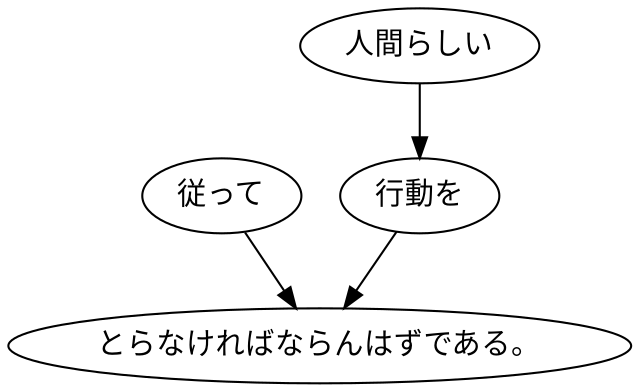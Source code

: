 digraph graph4497 {
	node0 [label="従って"];
	node1 [label="人間らしい"];
	node2 [label="行動を"];
	node3 [label="とらなければならんはずである。"];
	node0 -> node3;
	node1 -> node2;
	node2 -> node3;
}
